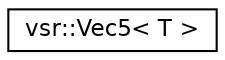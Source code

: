 digraph G
{
  edge [fontname="Helvetica",fontsize="11",labelfontname="Helvetica",labelfontsize="11"];
  node [fontname="Helvetica",fontsize="11",shape=record];
  rankdir="LR";
  Node1 [label="vsr::Vec5\< T \>",height=0.2,width=0.4,color="black", fillcolor="white", style="filled",URL="$classvsr_1_1_vec5.html"];
}

